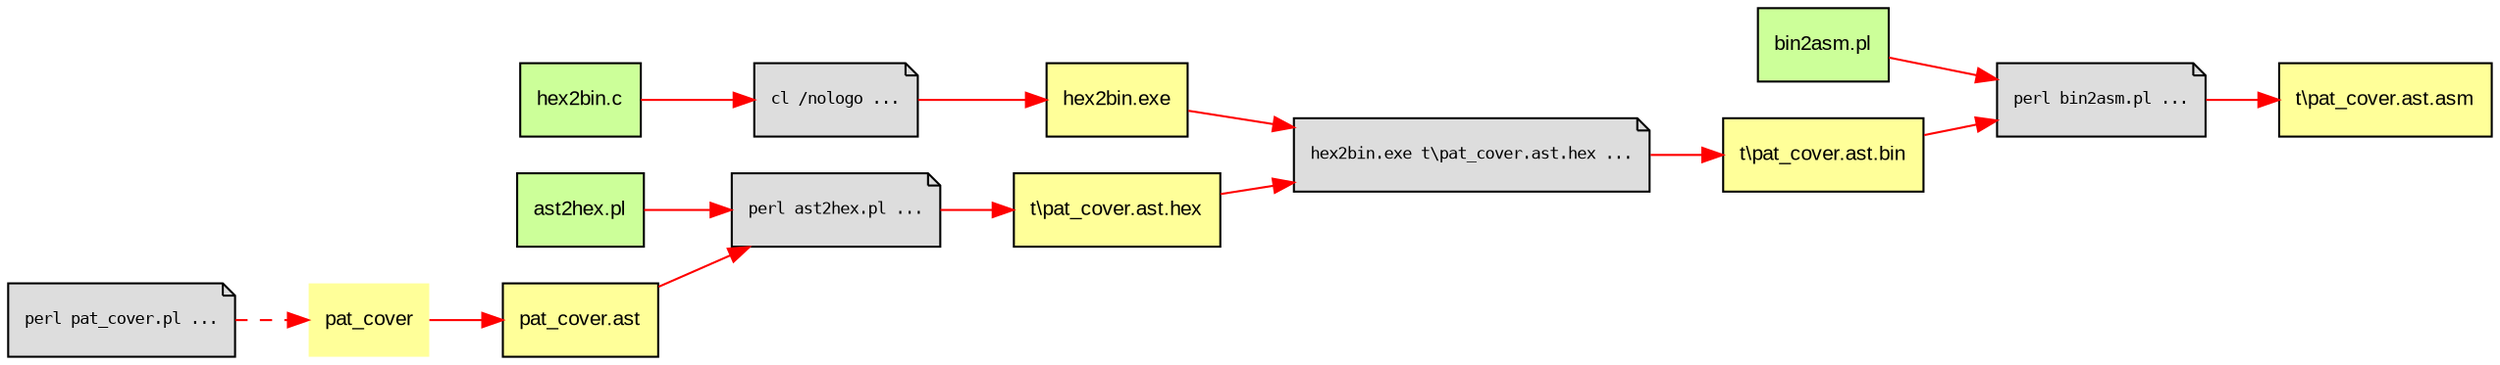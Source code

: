 digraph "t\pat_cover.ast.asm" {
	graph [rankdir=LR, ratio=auto];
	node [label="\N", fillcolor="#ffff99", fontname=Arial, fontsize=10, shape=box, style=filled];
	edge [color=red];
	node1 [label="t\\pat_cover.ast.asm"];
	node2 [label="perl bin2asm.pl ...\l", fillcolor="#dddddd", fontname=Monospace, fontsize=8, shape=note];
	node3 [label="bin2asm.pl", fillcolor="#ccff99", URL=bin2asm_pl];
	node4 [label="t\\pat_cover.ast.bin"];
	node5 [label="hex2bin.exe t\\pat_cover.ast.hex ...\l", fillcolor="#dddddd", fontname=Monospace, fontsize=8, shape=note];
	node6 [label="hex2bin.exe"];
	node7 [label="cl /nologo ...\l", fillcolor="#dddddd", fontname=Monospace, fontsize=8, shape=note];
	node8 [label="hex2bin.c", fillcolor="#ccff99", URL=hex2bin_c];
	node9 [label="t\\pat_cover.ast.hex"];
	node10 [label="perl ast2hex.pl ...\l", fillcolor="#dddddd", fontname=Monospace, fontsize=8, shape=note];
	node11 [label="ast2hex.pl", fillcolor="#ccff99", URL=ast2hex_pl];
	node12 [label="pat_cover.ast"];
	pat_cover [label=pat_cover, shape=plaintext];
	node13 [label="perl pat_cover.pl ...\l", fillcolor="#dddddd", fontname=Monospace, fontsize=8, shape=note];
	node2 -> node1;
	node5 -> node4;
	node7 -> node6;
	node10 -> node9;
	node13 -> pat_cover [style=dashed];
	node11 -> node10;
	node3 -> node2;
	node8 -> node7;
	node6 -> node5;
	pat_cover -> node12;
	node12 -> node10;
	node4 -> node2;
	node9 -> node5;
}
